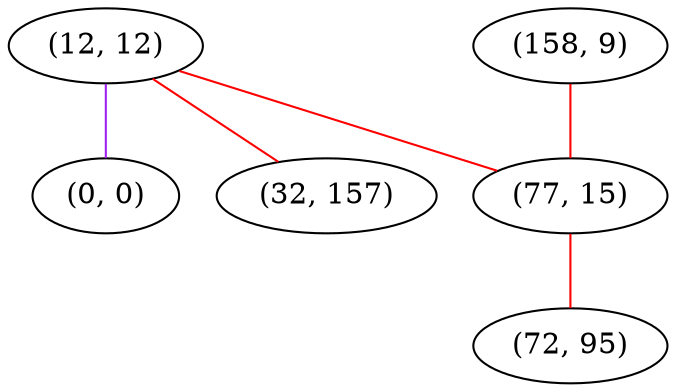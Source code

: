 graph "" {
"(12, 12)";
"(0, 0)";
"(158, 9)";
"(77, 15)";
"(72, 95)";
"(32, 157)";
"(12, 12)" -- "(77, 15)"  [color=red, key=0, weight=1];
"(12, 12)" -- "(32, 157)"  [color=red, key=0, weight=1];
"(12, 12)" -- "(0, 0)"  [color=purple, key=0, weight=4];
"(158, 9)" -- "(77, 15)"  [color=red, key=0, weight=1];
"(77, 15)" -- "(72, 95)"  [color=red, key=0, weight=1];
}
